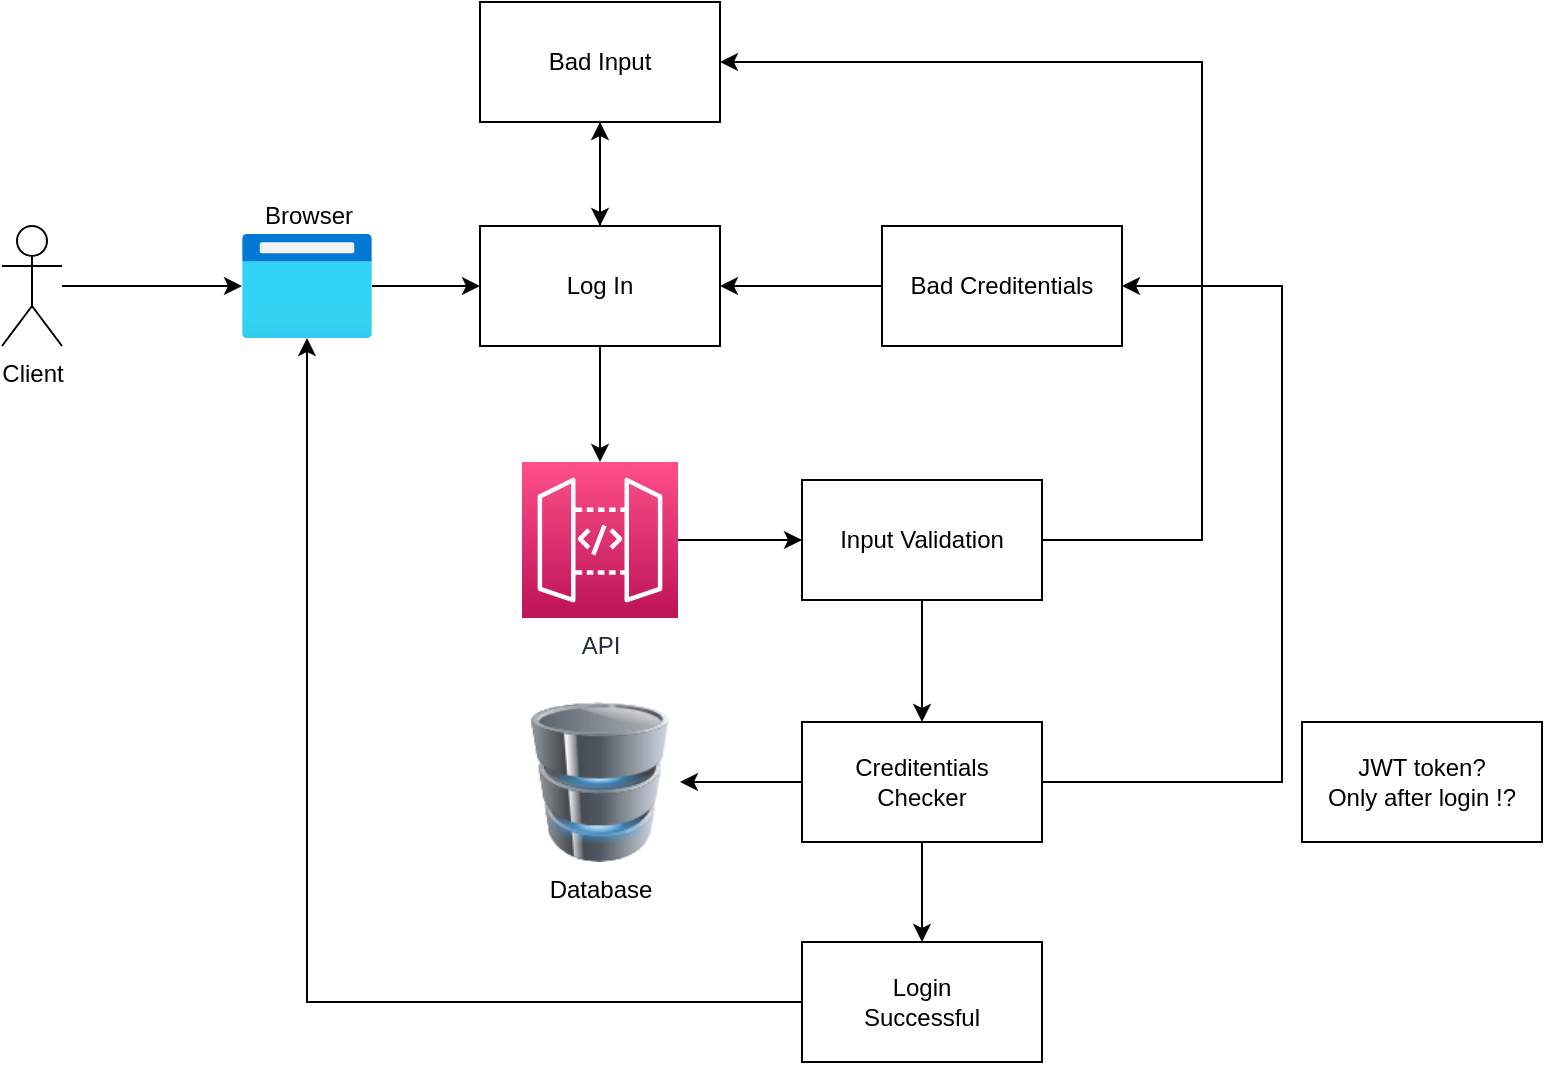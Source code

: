 <mxfile version="15.7.1" type="device"><diagram id="KPhmH7hdLH73nvXRCYQn" name="Page-1"><mxGraphModel dx="1102" dy="592" grid="1" gridSize="10" guides="1" tooltips="1" connect="1" arrows="1" fold="1" page="1" pageScale="1" pageWidth="827" pageHeight="1169" math="0" shadow="0"><root><mxCell id="0"/><mxCell id="1" parent="0"/><mxCell id="pCuEIjdAUEd5BARu-Nw2-13" style="edgeStyle=orthogonalEdgeStyle;rounded=0;orthogonalLoop=1;jettySize=auto;html=1;" parent="1" source="pCuEIjdAUEd5BARu-Nw2-2" target="pCuEIjdAUEd5BARu-Nw2-12" edge="1"><mxGeometry relative="1" as="geometry"/></mxCell><mxCell id="pCuEIjdAUEd5BARu-Nw2-2" value="Browser" style="aspect=fixed;html=1;points=[];align=center;image;fontSize=12;image=img/lib/azure2/general/Browser.svg;labelPosition=center;verticalLabelPosition=top;verticalAlign=bottom;" parent="1" vertex="1"><mxGeometry x="160" y="126" width="65" height="52" as="geometry"/></mxCell><mxCell id="pCuEIjdAUEd5BARu-Nw2-9" style="edgeStyle=orthogonalEdgeStyle;rounded=0;orthogonalLoop=1;jettySize=auto;html=1;" parent="1" source="pCuEIjdAUEd5BARu-Nw2-6" target="pCuEIjdAUEd5BARu-Nw2-2" edge="1"><mxGeometry relative="1" as="geometry"/></mxCell><mxCell id="pCuEIjdAUEd5BARu-Nw2-6" value="Client" style="shape=umlActor;verticalLabelPosition=bottom;verticalAlign=top;html=1;outlineConnect=0;" parent="1" vertex="1"><mxGeometry x="40" y="122" width="30" height="60" as="geometry"/></mxCell><mxCell id="pCuEIjdAUEd5BARu-Nw2-24" value="" style="edgeStyle=orthogonalEdgeStyle;rounded=0;orthogonalLoop=1;jettySize=auto;html=1;" parent="1" source="pCuEIjdAUEd5BARu-Nw2-12" target="pCuEIjdAUEd5BARu-Nw2-23" edge="1"><mxGeometry relative="1" as="geometry"/></mxCell><mxCell id="pCuEIjdAUEd5BARu-Nw2-26" value="" style="edgeStyle=orthogonalEdgeStyle;rounded=0;orthogonalLoop=1;jettySize=auto;html=1;" parent="1" source="pCuEIjdAUEd5BARu-Nw2-12" target="pCuEIjdAUEd5BARu-Nw2-19" edge="1"><mxGeometry relative="1" as="geometry"/></mxCell><mxCell id="pCuEIjdAUEd5BARu-Nw2-12" value="Log In" style="rounded=0;whiteSpace=wrap;html=1;" parent="1" vertex="1"><mxGeometry x="279" y="122" width="120" height="60" as="geometry"/></mxCell><mxCell id="pCuEIjdAUEd5BARu-Nw2-30" style="edgeStyle=orthogonalEdgeStyle;rounded=0;orthogonalLoop=1;jettySize=auto;html=1;" parent="1" source="pCuEIjdAUEd5BARu-Nw2-14" target="pCuEIjdAUEd5BARu-Nw2-12" edge="1"><mxGeometry relative="1" as="geometry"/></mxCell><mxCell id="pCuEIjdAUEd5BARu-Nw2-14" value="Bad Creditentials" style="rounded=0;whiteSpace=wrap;html=1;" parent="1" vertex="1"><mxGeometry x="480" y="122" width="120" height="60" as="geometry"/></mxCell><mxCell id="pCuEIjdAUEd5BARu-Nw2-27" style="edgeStyle=orthogonalEdgeStyle;rounded=0;orthogonalLoop=1;jettySize=auto;html=1;" parent="1" source="pCuEIjdAUEd5BARu-Nw2-19" target="pCuEIjdAUEd5BARu-Nw2-12" edge="1"><mxGeometry relative="1" as="geometry"/></mxCell><mxCell id="pCuEIjdAUEd5BARu-Nw2-19" value="Bad Input" style="rounded=0;whiteSpace=wrap;html=1;" parent="1" vertex="1"><mxGeometry x="279" y="10" width="120" height="60" as="geometry"/></mxCell><mxCell id="pCuEIjdAUEd5BARu-Nw2-32" value="" style="edgeStyle=orthogonalEdgeStyle;rounded=0;orthogonalLoop=1;jettySize=auto;html=1;" parent="1" source="pCuEIjdAUEd5BARu-Nw2-23" target="pCuEIjdAUEd5BARu-Nw2-31" edge="1"><mxGeometry relative="1" as="geometry"/></mxCell><mxCell id="pCuEIjdAUEd5BARu-Nw2-23" value="API" style="sketch=0;points=[[0,0,0],[0.25,0,0],[0.5,0,0],[0.75,0,0],[1,0,0],[0,1,0],[0.25,1,0],[0.5,1,0],[0.75,1,0],[1,1,0],[0,0.25,0],[0,0.5,0],[0,0.75,0],[1,0.25,0],[1,0.5,0],[1,0.75,0]];outlineConnect=0;fontColor=#232F3E;gradientColor=#FF4F8B;gradientDirection=north;fillColor=#BC1356;strokeColor=#ffffff;dashed=0;verticalLabelPosition=bottom;verticalAlign=top;align=center;html=1;fontSize=12;fontStyle=0;aspect=fixed;shape=mxgraph.aws4.resourceIcon;resIcon=mxgraph.aws4.api_gateway;" parent="1" vertex="1"><mxGeometry x="300" y="240" width="78" height="78" as="geometry"/></mxCell><mxCell id="pCuEIjdAUEd5BARu-Nw2-33" style="edgeStyle=orthogonalEdgeStyle;rounded=0;orthogonalLoop=1;jettySize=auto;html=1;entryX=1;entryY=0.5;entryDx=0;entryDy=0;" parent="1" source="pCuEIjdAUEd5BARu-Nw2-31" target="pCuEIjdAUEd5BARu-Nw2-19" edge="1"><mxGeometry relative="1" as="geometry"><Array as="points"><mxPoint x="640" y="279"/><mxPoint x="640" y="40"/></Array></mxGeometry></mxCell><mxCell id="pCuEIjdAUEd5BARu-Nw2-35" value="" style="edgeStyle=orthogonalEdgeStyle;rounded=0;orthogonalLoop=1;jettySize=auto;html=1;" parent="1" source="pCuEIjdAUEd5BARu-Nw2-31" target="pCuEIjdAUEd5BARu-Nw2-34" edge="1"><mxGeometry relative="1" as="geometry"/></mxCell><mxCell id="pCuEIjdAUEd5BARu-Nw2-31" value="Input Validation" style="rounded=0;whiteSpace=wrap;html=1;" parent="1" vertex="1"><mxGeometry x="440" y="249" width="120" height="60" as="geometry"/></mxCell><mxCell id="pCuEIjdAUEd5BARu-Nw2-37" value="" style="edgeStyle=orthogonalEdgeStyle;rounded=0;orthogonalLoop=1;jettySize=auto;html=1;" parent="1" source="pCuEIjdAUEd5BARu-Nw2-34" target="pCuEIjdAUEd5BARu-Nw2-36" edge="1"><mxGeometry relative="1" as="geometry"/></mxCell><mxCell id="pCuEIjdAUEd5BARu-Nw2-38" style="edgeStyle=orthogonalEdgeStyle;rounded=0;orthogonalLoop=1;jettySize=auto;html=1;entryX=1;entryY=0.5;entryDx=0;entryDy=0;" parent="1" source="pCuEIjdAUEd5BARu-Nw2-34" target="pCuEIjdAUEd5BARu-Nw2-14" edge="1"><mxGeometry relative="1" as="geometry"><Array as="points"><mxPoint x="680" y="400"/><mxPoint x="680" y="152"/></Array></mxGeometry></mxCell><mxCell id="pCuEIjdAUEd5BARu-Nw2-44" value="" style="edgeStyle=orthogonalEdgeStyle;rounded=0;orthogonalLoop=1;jettySize=auto;html=1;" parent="1" source="pCuEIjdAUEd5BARu-Nw2-34" target="pCuEIjdAUEd5BARu-Nw2-41" edge="1"><mxGeometry relative="1" as="geometry"/></mxCell><mxCell id="pCuEIjdAUEd5BARu-Nw2-34" value="Creditentials&lt;br&gt;Checker" style="rounded=0;whiteSpace=wrap;html=1;" parent="1" vertex="1"><mxGeometry x="440" y="370" width="120" height="60" as="geometry"/></mxCell><mxCell id="pCuEIjdAUEd5BARu-Nw2-36" value="Database" style="image;html=1;image=img/lib/clip_art/computers/Database_128x128.png" parent="1" vertex="1"><mxGeometry x="299" y="360" width="80" height="80" as="geometry"/></mxCell><mxCell id="pCuEIjdAUEd5BARu-Nw2-39" value="JWT token?&lt;br&gt;Only after login !?" style="rounded=0;whiteSpace=wrap;html=1;" parent="1" vertex="1"><mxGeometry x="690" y="370" width="120" height="60" as="geometry"/></mxCell><mxCell id="pCuEIjdAUEd5BARu-Nw2-45" style="edgeStyle=orthogonalEdgeStyle;rounded=0;orthogonalLoop=1;jettySize=auto;html=1;" parent="1" source="pCuEIjdAUEd5BARu-Nw2-41" target="pCuEIjdAUEd5BARu-Nw2-2" edge="1"><mxGeometry relative="1" as="geometry"/></mxCell><mxCell id="pCuEIjdAUEd5BARu-Nw2-41" value="Login&lt;br&gt;Successful" style="rounded=0;whiteSpace=wrap;html=1;" parent="1" vertex="1"><mxGeometry x="440" y="480" width="120" height="60" as="geometry"/></mxCell></root></mxGraphModel></diagram></mxfile>